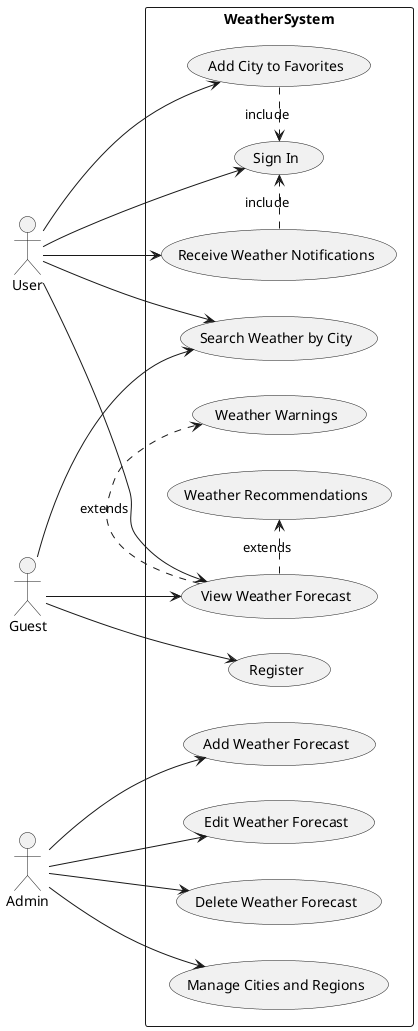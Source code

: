 @startuml usecase

left to right direction
skinparam packageStyle rectangle
actor Guest
actor User
actor Admin

rectangle WeatherSystem {
    Guest --> (Search Weather by City)
    Guest --> (View Weather Forecast)
    Guest --> (Register)
    (View Weather Forecast) .> (Weather Recommendations) : extends
    (View Weather Forecast) .> (Weather Warnings) : extends

    User --> (Sign In)
    User --> (Add City to Favorites)
    User --> (Receive Weather Notifications)
    User -left-> (Search Weather by City)
    User -left-> (View Weather Forecast)

    Admin --> (Add Weather Forecast)
    Admin --> (Edit Weather Forecast)
    Admin --> (Delete Weather Forecast)
    Admin --> (Manage Cities and Regions)

    (Add City to Favorites) .> (Sign In) : include
    (Receive Weather Notifications) .> (Sign In) : include
}

@enduml